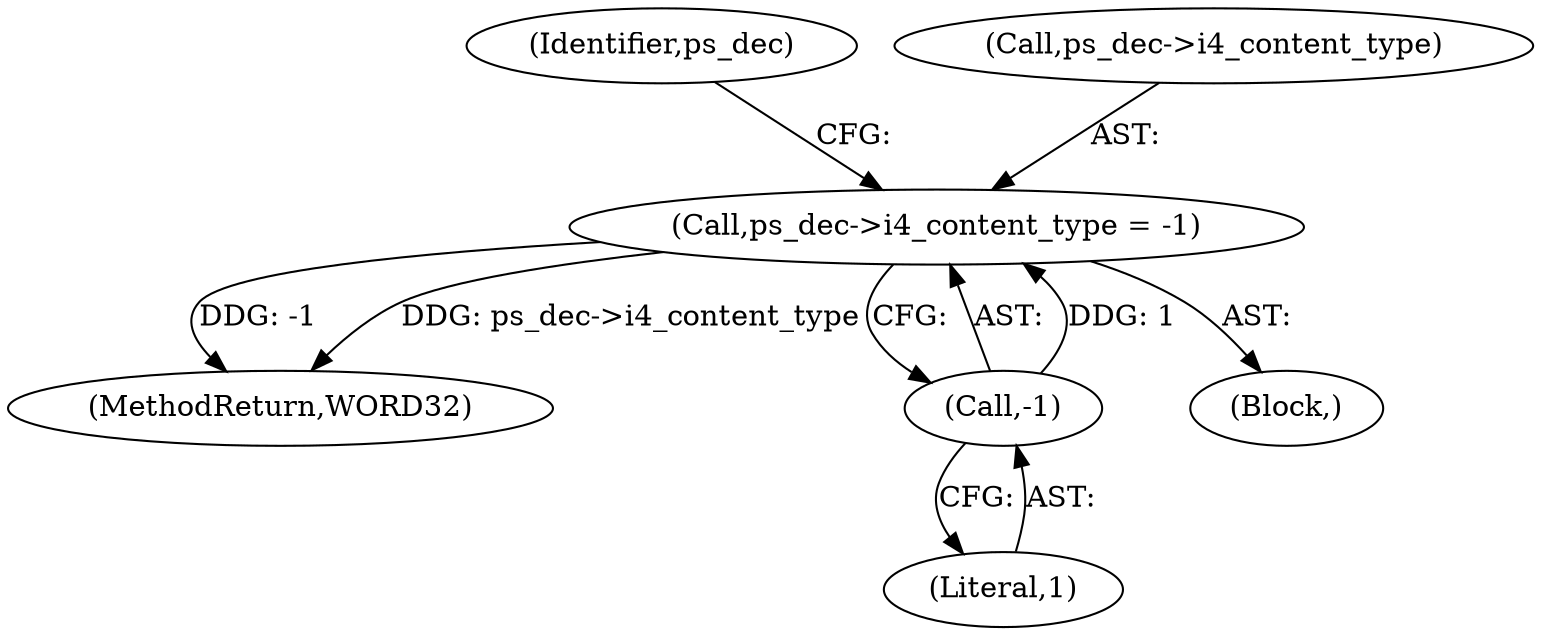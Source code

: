 digraph "0_Android_0b23c81c3dd9ec38f7e6806a3955fed1925541a0@pointer" {
"1000518" [label="(Call,ps_dec->i4_content_type = -1)"];
"1000522" [label="(Call,-1)"];
"1000526" [label="(Identifier,ps_dec)"];
"1002226" [label="(MethodReturn,WORD32)"];
"1000523" [label="(Literal,1)"];
"1000519" [label="(Call,ps_dec->i4_content_type)"];
"1000156" [label="(Block,)"];
"1000522" [label="(Call,-1)"];
"1000518" [label="(Call,ps_dec->i4_content_type = -1)"];
"1000518" -> "1000156"  [label="AST: "];
"1000518" -> "1000522"  [label="CFG: "];
"1000519" -> "1000518"  [label="AST: "];
"1000522" -> "1000518"  [label="AST: "];
"1000526" -> "1000518"  [label="CFG: "];
"1000518" -> "1002226"  [label="DDG: -1"];
"1000518" -> "1002226"  [label="DDG: ps_dec->i4_content_type"];
"1000522" -> "1000518"  [label="DDG: 1"];
"1000522" -> "1000523"  [label="CFG: "];
"1000523" -> "1000522"  [label="AST: "];
}
